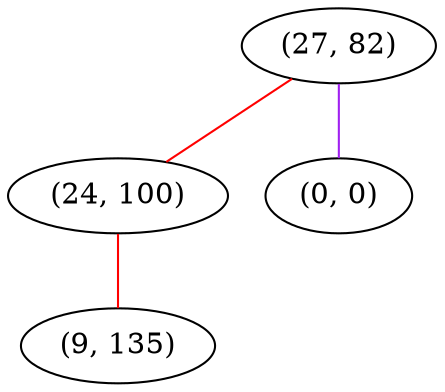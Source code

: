 graph "" {
"(27, 82)";
"(24, 100)";
"(0, 0)";
"(9, 135)";
"(27, 82)" -- "(0, 0)"  [color=purple, key=0, weight=4];
"(27, 82)" -- "(24, 100)"  [color=red, key=0, weight=1];
"(24, 100)" -- "(9, 135)"  [color=red, key=0, weight=1];
}
